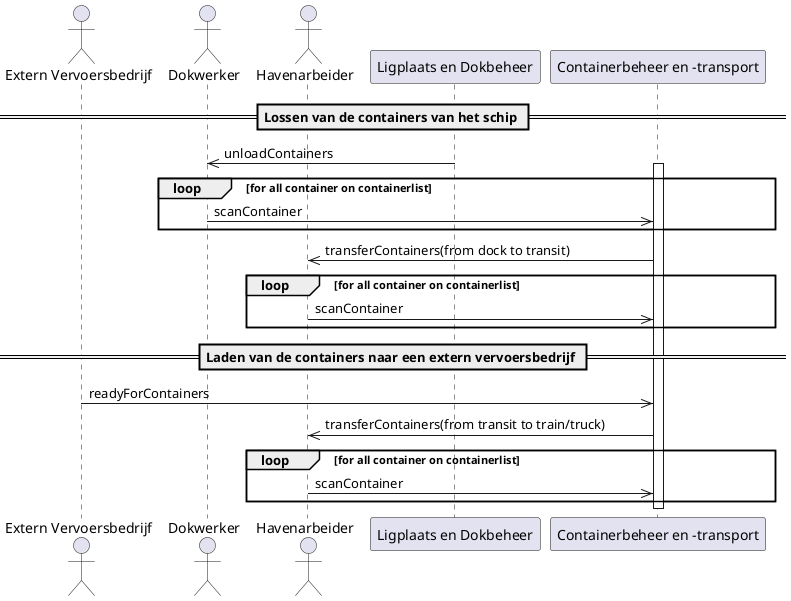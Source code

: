 @startuml lossen van containers
actor "Extern Vervoersbedrijf"
actor Dokwerker
actor Havenarbeider

== Lossen van de containers van het schip ==

    "Ligplaats en Dokbeheer" ->> Dokwerker: unloadContainers
    activate "Containerbeheer en -transport"
    loop for all container on containerlist
        Dokwerker ->> "Containerbeheer en -transport": scanContainer
    end
    "Containerbeheer en -transport" ->> Havenarbeider: transferContainers(from dock to transit)
    loop for all container on containerlist
        Havenarbeider ->> "Containerbeheer en -transport": scanContainer
    end

== Laden van de containers naar een extern vervoersbedrijf ==

    "Extern Vervoersbedrijf" ->> "Containerbeheer en -transport": readyForContainers
    "Containerbeheer en -transport" ->> Havenarbeider: transferContainers(from transit to train/truck)
    loop for all container on containerlist
        Havenarbeider ->> "Containerbeheer en -transport": scanContainer
    end
    deactivate "Containerbeheer en -transport"

@enduml